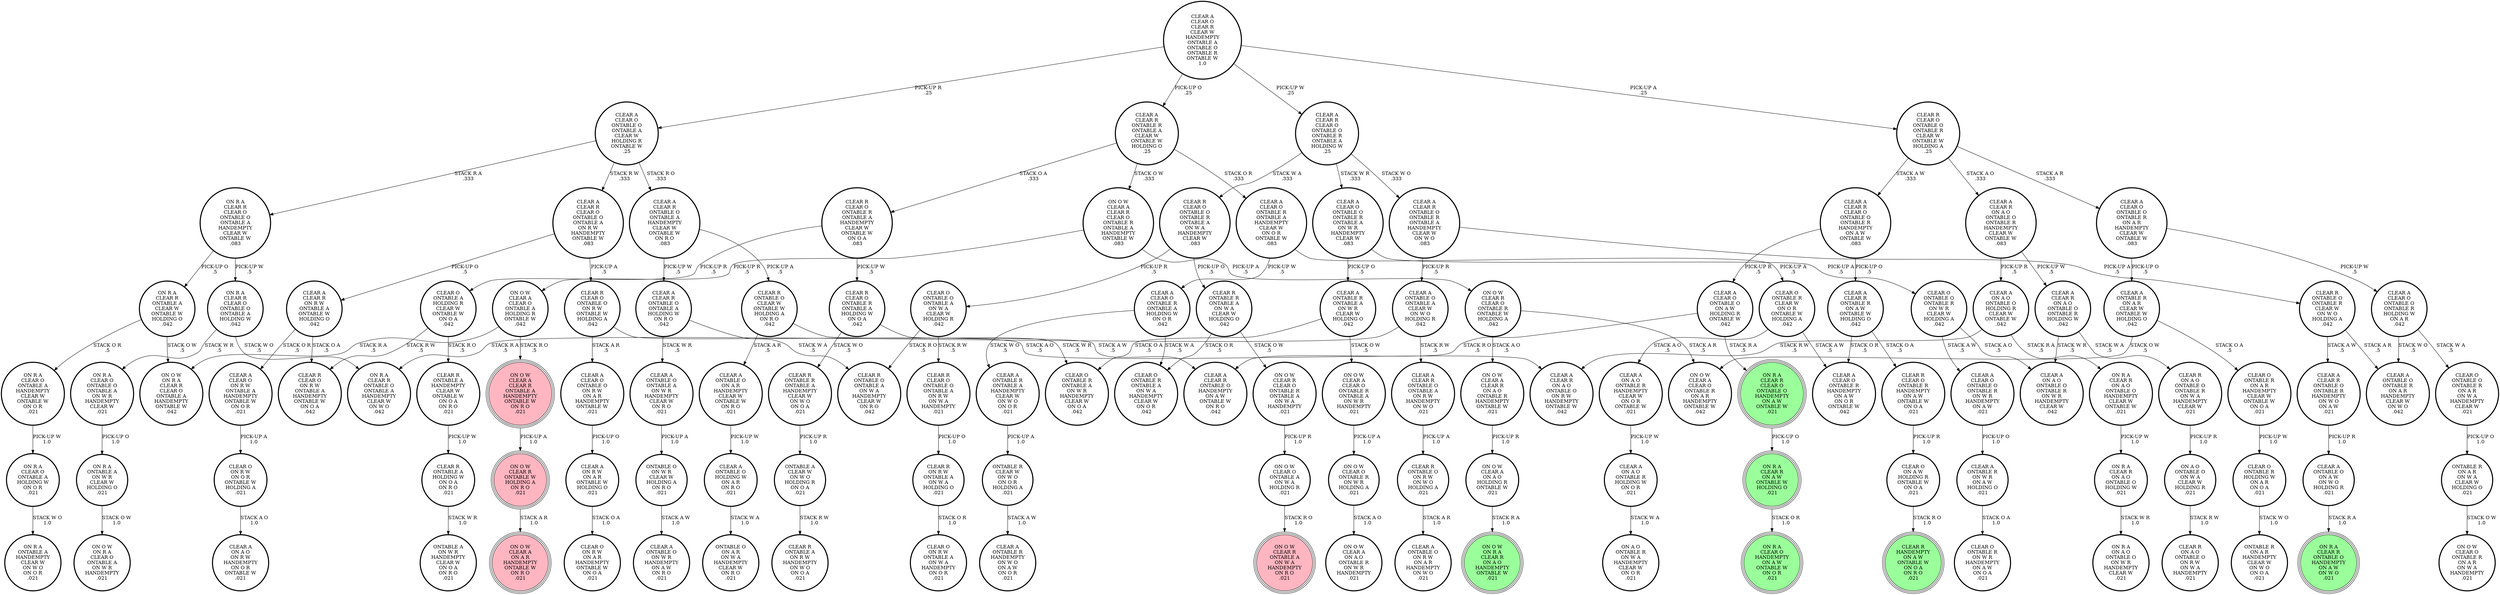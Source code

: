 digraph {
"CLEAR A\nCLEAR O\nONTABLE O\nONTABLE R\nHOLDING W\nON A R\n.042\n" -> "CLEAR O\nONTABLE O\nONTABLE R\nON A R\nON W A\nHANDEMPTY\nCLEAR W\n.021\n"[label="STACK W A\n.5\n"];
"CLEAR A\nCLEAR O\nONTABLE O\nONTABLE R\nHOLDING W\nON A R\n.042\n" -> "CLEAR A\nONTABLE O\nONTABLE R\nON A R\nHANDEMPTY\nCLEAR W\nON W O\n.042\n"[label="STACK W O\n.5\n"];
"ON O W\nCLEAR R\nONTABLE W\nHOLDING A\nON R O\n.021\n" -> "ON O W\nCLEAR A\nON A R\nHANDEMPTY\nONTABLE W\nON R O\n.021\n"[label="STACK A R\n1.0\n"];
"CLEAR A\nCLEAR R\nONTABLE O\nONTABLE A\nHANDEMPTY\nCLEAR W\nONTABLE W\nON R O\n.083\n" -> "CLEAR R\nONTABLE O\nCLEAR W\nONTABLE W\nHOLDING A\nON R O\n.042\n"[label="PICK-UP A\n.5\n"];
"CLEAR A\nCLEAR R\nONTABLE O\nONTABLE A\nHANDEMPTY\nCLEAR W\nONTABLE W\nON R O\n.083\n" -> "CLEAR A\nCLEAR R\nONTABLE O\nONTABLE A\nHOLDING W\nON R O\n.042\n"[label="PICK-UP W\n.5\n"];
"CLEAR A\nCLEAR O\nONTABLE O\nONTABLE R\nON A R\nHANDEMPTY\nCLEAR W\nONTABLE W\n.083\n" -> "CLEAR A\nONTABLE R\nON A R\nCLEAR W\nONTABLE W\nHOLDING O\n.042\n"[label="PICK-UP O\n.5\n"];
"CLEAR A\nCLEAR O\nONTABLE O\nONTABLE R\nON A R\nHANDEMPTY\nCLEAR W\nONTABLE W\n.083\n" -> "CLEAR A\nCLEAR O\nONTABLE O\nONTABLE R\nHOLDING W\nON A R\n.042\n"[label="PICK-UP W\n.5\n"];
"CLEAR R\nONTABLE R\nONTABLE A\nON W A\nCLEAR W\nHOLDING O\n.042\n" -> "CLEAR O\nONTABLE R\nONTABLE A\nON W A\nHANDEMPTY\nCLEAR W\nON O R\n.042\n"[label="STACK O R\n.5\n"];
"CLEAR R\nONTABLE R\nONTABLE A\nON W A\nCLEAR W\nHOLDING O\n.042\n" -> "ON O W\nCLEAR R\nCLEAR O\nONTABLE R\nONTABLE A\nON W A\nHANDEMPTY\n.021\n"[label="STACK O W\n.5\n"];
"ON A O\nONTABLE O\nON W A\nCLEAR W\nHOLDING R\n.021\n" -> "CLEAR R\nON A O\nONTABLE O\nON R W\nON W A\nHANDEMPTY\n.021\n"[label="STACK R W\n1.0\n"];
"ON R A\nCLEAR O\nONTABLE O\nONTABLE A\nON W R\nHANDEMPTY\nCLEAR W\n.021\n" -> "ON R A\nONTABLE A\nON W R\nCLEAR W\nHOLDING O\n.021\n"[label="PICK-UP O\n1.0\n"];
"CLEAR R\nCLEAR O\nONTABLE O\nON R W\nONTABLE W\nHOLDING A\n.042\n" -> "CLEAR A\nCLEAR O\nONTABLE O\nON R W\nON A R\nHANDEMPTY\nONTABLE W\n.021\n"[label="STACK A R\n.5\n"];
"CLEAR R\nCLEAR O\nONTABLE O\nON R W\nONTABLE W\nHOLDING A\n.042\n" -> "CLEAR A\nCLEAR R\nON A O\nONTABLE O\nON R W\nHANDEMPTY\nONTABLE W\n.042\n"[label="STACK A O\n.5\n"];
"ON R A\nCLEAR R\nONTABLE A\nCLEAR W\nONTABLE W\nHOLDING O\n.042\n" -> "ON O W\nON R A\nCLEAR R\nCLEAR O\nONTABLE A\nHANDEMPTY\nONTABLE W\n.042\n"[label="STACK O W\n.5\n"];
"ON R A\nCLEAR R\nONTABLE A\nCLEAR W\nONTABLE W\nHOLDING O\n.042\n" -> "ON R A\nCLEAR O\nONTABLE A\nHANDEMPTY\nCLEAR W\nONTABLE W\nON O R\n.021\n"[label="STACK O R\n.5\n"];
"ON O W\nCLEAR A\nCLEAR O\nONTABLE R\nONTABLE A\nON W R\nHANDEMPTY\n.021\n" -> "ON O W\nCLEAR O\nONTABLE R\nON W R\nHOLDING A\n.021\n"[label="PICK-UP A\n1.0\n"];
"CLEAR A\nCLEAR O\nONTABLE O\nONTABLE A\nCLEAR W\nHOLDING R\nONTABLE W\n.25\n" -> "ON R A\nCLEAR R\nCLEAR O\nONTABLE O\nONTABLE A\nHANDEMPTY\nCLEAR W\nONTABLE W\n.083\n"[label="STACK R A\n.333\n"];
"CLEAR A\nCLEAR O\nONTABLE O\nONTABLE A\nCLEAR W\nHOLDING R\nONTABLE W\n.25\n" -> "CLEAR A\nCLEAR R\nCLEAR O\nONTABLE O\nONTABLE A\nON R W\nHANDEMPTY\nONTABLE W\n.083\n"[label="STACK R W\n.333\n"];
"CLEAR A\nCLEAR O\nONTABLE O\nONTABLE A\nCLEAR W\nHOLDING R\nONTABLE W\n.25\n" -> "CLEAR A\nCLEAR R\nONTABLE O\nONTABLE A\nHANDEMPTY\nCLEAR W\nONTABLE W\nON R O\n.083\n"[label="STACK R O\n.333\n"];
"ON R A\nCLEAR R\nCLEAR O\nONTABLE O\nONTABLE A\nHANDEMPTY\nCLEAR W\nONTABLE W\n.083\n" -> "ON R A\nCLEAR R\nONTABLE A\nCLEAR W\nONTABLE W\nHOLDING O\n.042\n"[label="PICK-UP O\n.5\n"];
"ON R A\nCLEAR R\nCLEAR O\nONTABLE O\nONTABLE A\nHANDEMPTY\nCLEAR W\nONTABLE W\n.083\n" -> "ON R A\nCLEAR R\nCLEAR O\nONTABLE O\nONTABLE A\nHOLDING W\n.042\n"[label="PICK-UP W\n.5\n"];
"CLEAR R\nCLEAR O\nONTABLE O\nONTABLE R\nONTABLE A\nON W A\nHANDEMPTY\nCLEAR W\n.083\n" -> "CLEAR R\nONTABLE R\nONTABLE A\nON W A\nCLEAR W\nHOLDING O\n.042\n"[label="PICK-UP O\n.5\n"];
"CLEAR R\nCLEAR O\nONTABLE O\nONTABLE R\nONTABLE A\nON W A\nHANDEMPTY\nCLEAR W\n.083\n" -> "CLEAR O\nONTABLE O\nONTABLE A\nON W A\nCLEAR W\nHOLDING R\n.042\n"[label="PICK-UP R\n.5\n"];
"CLEAR A\nCLEAR R\nONTABLE O\nONTABLE R\nHANDEMPTY\nON W O\nON A W\n.021\n" -> "CLEAR A\nONTABLE O\nON A W\nON W O\nHOLDING R\n.021\n"[label="PICK-UP R\n1.0\n"];
"ON R A\nCLEAR R\nCLEAR O\nONTABLE O\nHANDEMPTY\nON A W\nONTABLE W\n.021\n" -> "ON R A\nCLEAR R\nON A W\nONTABLE W\nHOLDING O\n.021\n"[label="PICK-UP O\n1.0\n"];
"ON R A\nCLEAR R\nON A O\nONTABLE O\nHANDEMPTY\nCLEAR W\nONTABLE W\n.021\n" -> "ON R A\nCLEAR R\nON A O\nONTABLE O\nHOLDING W\n.021\n"[label="PICK-UP W\n1.0\n"];
"CLEAR A\nON A O\nONTABLE O\nHOLDING R\nCLEAR W\nONTABLE W\n.042\n" -> "ON R A\nCLEAR R\nON A O\nONTABLE O\nHANDEMPTY\nCLEAR W\nONTABLE W\n.021\n"[label="STACK R A\n.5\n"];
"CLEAR A\nON A O\nONTABLE O\nHOLDING R\nCLEAR W\nONTABLE W\n.042\n" -> "CLEAR A\nCLEAR R\nON A O\nONTABLE O\nON R W\nHANDEMPTY\nONTABLE W\n.042\n"[label="STACK R W\n.5\n"];
"CLEAR A\nCLEAR O\nCLEAR R\nCLEAR W\nHANDEMPTY\nONTABLE A\nONTABLE O\nONTABLE R\nONTABLE W\n1.0\n" -> "CLEAR A\nCLEAR O\nONTABLE O\nONTABLE A\nCLEAR W\nHOLDING R\nONTABLE W\n.25\n"[label="PICK-UP R\n.25\n"];
"CLEAR A\nCLEAR O\nCLEAR R\nCLEAR W\nHANDEMPTY\nONTABLE A\nONTABLE O\nONTABLE R\nONTABLE W\n1.0\n" -> "CLEAR A\nCLEAR R\nONTABLE R\nONTABLE A\nCLEAR W\nONTABLE W\nHOLDING O\n.25\n"[label="PICK-UP O\n.25\n"];
"CLEAR A\nCLEAR O\nCLEAR R\nCLEAR W\nHANDEMPTY\nONTABLE A\nONTABLE O\nONTABLE R\nONTABLE W\n1.0\n" -> "CLEAR A\nCLEAR R\nCLEAR O\nONTABLE O\nONTABLE R\nONTABLE A\nHOLDING W\n.25\n"[label="PICK-UP W\n.25\n"];
"CLEAR A\nCLEAR O\nCLEAR R\nCLEAR W\nHANDEMPTY\nONTABLE A\nONTABLE O\nONTABLE R\nONTABLE W\n1.0\n" -> "CLEAR R\nCLEAR O\nONTABLE O\nONTABLE R\nCLEAR W\nONTABLE W\nHOLDING A\n.25\n"[label="PICK-UP A\n.25\n"];
"ONTABLE R\nCLEAR W\nON W O\nON O R\nHOLDING A\n.021\n" -> "CLEAR A\nONTABLE R\nHANDEMPTY\nON W O\nON A W\nON O R\n.021\n"[label="STACK A W\n1.0\n"];
"CLEAR A\nONTABLE R\nONTABLE A\nON W R\nCLEAR W\nHOLDING O\n.042\n" -> "ON O W\nCLEAR A\nCLEAR O\nONTABLE R\nONTABLE A\nON W R\nHANDEMPTY\n.021\n"[label="STACK O W\n.5\n"];
"CLEAR A\nONTABLE R\nONTABLE A\nON W R\nCLEAR W\nHOLDING O\n.042\n" -> "CLEAR O\nONTABLE R\nONTABLE A\nON W R\nHANDEMPTY\nCLEAR W\nON O A\n.042\n"[label="STACK O A\n.5\n"];
"ON R A\nCLEAR O\nONTABLE A\nHOLDING W\nON O R\n.021\n" -> "ON R A\nONTABLE A\nHANDEMPTY\nCLEAR W\nON W O\nON O R\n.021\n"[label="STACK W O\n1.0\n"];
"CLEAR A\nCLEAR R\nON A O\nONTABLE O\nONTABLE R\nHANDEMPTY\nCLEAR W\nONTABLE W\n.083\n" -> "CLEAR A\nON A O\nONTABLE O\nHOLDING R\nCLEAR W\nONTABLE W\n.042\n"[label="PICK-UP R\n.5\n"];
"CLEAR A\nCLEAR R\nON A O\nONTABLE O\nONTABLE R\nHANDEMPTY\nCLEAR W\nONTABLE W\n.083\n" -> "CLEAR A\nCLEAR R\nON A O\nONTABLE O\nONTABLE R\nHOLDING W\n.042\n"[label="PICK-UP W\n.5\n"];
"CLEAR O\nONTABLE R\nHOLDING W\nON A R\nON O A\n.021\n" -> "ONTABLE R\nON A R\nHANDEMPTY\nCLEAR W\nON W O\nON O A\n.021\n"[label="STACK W O\n1.0\n"];
"ON O W\nCLEAR A\nCLEAR R\nONTABLE A\nHANDEMPTY\nONTABLE W\nON R O\n.021\n" -> "ON O W\nCLEAR R\nONTABLE W\nHOLDING A\nON R O\n.021\n"[label="PICK-UP A\n1.0\n"];
"ON O W\nCLEAR A\nCLEAR R\nON A O\nONTABLE R\nHANDEMPTY\nONTABLE W\n.021\n" -> "ON O W\nCLEAR A\nON A O\nHOLDING R\nONTABLE W\n.021\n"[label="PICK-UP R\n1.0\n"];
"CLEAR R\nCLEAR O\nONTABLE R\nONTABLE A\nHANDEMPTY\nCLEAR W\nONTABLE W\nON O A\n.083\n" -> "CLEAR R\nCLEAR O\nONTABLE R\nONTABLE A\nHOLDING W\nON O A\n.042\n"[label="PICK-UP W\n.5\n"];
"CLEAR R\nCLEAR O\nONTABLE R\nONTABLE A\nHANDEMPTY\nCLEAR W\nONTABLE W\nON O A\n.083\n" -> "CLEAR O\nONTABLE A\nHOLDING R\nCLEAR W\nONTABLE W\nON O A\n.042\n"[label="PICK-UP R\n.5\n"];
"CLEAR R\nCLEAR O\nONTABLE R\nONTABLE A\nHOLDING W\nON O A\n.042\n" -> "CLEAR R\nONTABLE R\nONTABLE A\nHANDEMPTY\nCLEAR W\nON W O\nON O A\n.021\n"[label="STACK W O\n.5\n"];
"CLEAR R\nCLEAR O\nONTABLE R\nONTABLE A\nHOLDING W\nON O A\n.042\n" -> "CLEAR O\nONTABLE R\nONTABLE A\nON W R\nHANDEMPTY\nCLEAR W\nON O A\n.042\n"[label="STACK W R\n.5\n"];
"CLEAR O\nONTABLE O\nONTABLE R\nON W R\nCLEAR W\nHOLDING A\n.042\n" -> "CLEAR A\nON A O\nONTABLE O\nONTABLE R\nON W R\nHANDEMPTY\nCLEAR W\n.042\n"[label="STACK A O\n.5\n"];
"CLEAR O\nONTABLE O\nONTABLE R\nON W R\nCLEAR W\nHOLDING A\n.042\n" -> "CLEAR A\nCLEAR O\nONTABLE O\nONTABLE R\nON W R\nHANDEMPTY\nON A W\n.021\n"[label="STACK A W\n.5\n"];
"ONTABLE A\nCLEAR W\nON W O\nHOLDING R\nON O A\n.021\n" -> "CLEAR R\nONTABLE A\nON R W\nHANDEMPTY\nON W O\nON O A\n.021\n"[label="STACK R W\n1.0\n"];
"CLEAR R\nONTABLE A\nHANDEMPTY\nCLEAR W\nONTABLE W\nON O A\nON R O\n.021\n" -> "CLEAR R\nONTABLE A\nHOLDING W\nON O A\nON R O\n.021\n"[label="PICK-UP W\n1.0\n"];
"CLEAR A\nONTABLE R\nONTABLE A\nHANDEMPTY\nCLEAR W\nON W O\nON O R\n.021\n" -> "ONTABLE R\nCLEAR W\nON W O\nON O R\nHOLDING A\n.021\n"[label="PICK-UP A\n1.0\n"];
"CLEAR R\nCLEAR O\nONTABLE R\nHANDEMPTY\nON A W\nONTABLE W\nON O A\n.021\n" -> "CLEAR O\nON A W\nHOLDING R\nONTABLE W\nON O A\n.021\n"[label="PICK-UP R\n1.0\n"];
"CLEAR R\nONTABLE O\nONTABLE R\nCLEAR W\nON W O\nHOLDING A\n.042\n" -> "CLEAR A\nCLEAR R\nONTABLE O\nONTABLE R\nHANDEMPTY\nON W O\nON A W\n.021\n"[label="STACK A W\n.5\n"];
"CLEAR R\nONTABLE O\nONTABLE R\nCLEAR W\nON W O\nHOLDING A\n.042\n" -> "CLEAR A\nONTABLE O\nONTABLE R\nON A R\nHANDEMPTY\nCLEAR W\nON W O\n.042\n"[label="STACK A R\n.5\n"];
"CLEAR A\nCLEAR R\nON A O\nONTABLE O\nONTABLE R\nHOLDING W\n.042\n" -> "CLEAR R\nON A O\nONTABLE O\nONTABLE R\nON W A\nHANDEMPTY\nCLEAR W\n.021\n"[label="STACK W A\n.5\n"];
"CLEAR A\nCLEAR R\nON A O\nONTABLE O\nONTABLE R\nHOLDING W\n.042\n" -> "CLEAR A\nON A O\nONTABLE O\nONTABLE R\nON W R\nHANDEMPTY\nCLEAR W\n.042\n"[label="STACK W R\n.5\n"];
"ON O W\nCLEAR R\nCLEAR O\nONTABLE R\nONTABLE A\nON W A\nHANDEMPTY\n.021\n" -> "ON O W\nCLEAR O\nONTABLE A\nON W A\nHOLDING R\n.021\n"[label="PICK-UP R\n1.0\n"];
"CLEAR R\nON A O\nONTABLE O\nONTABLE R\nON W A\nHANDEMPTY\nCLEAR W\n.021\n" -> "ON A O\nONTABLE O\nON W A\nCLEAR W\nHOLDING R\n.021\n"[label="PICK-UP R\n1.0\n"];
"CLEAR A\nCLEAR R\nONTABLE R\nON A W\nONTABLE W\nHOLDING O\n.042\n" -> "CLEAR A\nCLEAR O\nONTABLE R\nHANDEMPTY\nON A W\nON O R\nONTABLE W\n.042\n"[label="STACK O R\n.5\n"];
"CLEAR A\nCLEAR R\nONTABLE R\nON A W\nONTABLE W\nHOLDING O\n.042\n" -> "CLEAR R\nCLEAR O\nONTABLE R\nHANDEMPTY\nON A W\nONTABLE W\nON O A\n.021\n"[label="STACK O A\n.5\n"];
"ON R A\nONTABLE A\nON W R\nCLEAR W\nHOLDING O\n.021\n" -> "ON O W\nON R A\nCLEAR O\nONTABLE A\nON W R\nHANDEMPTY\n.021\n"[label="STACK O W\n1.0\n"];
"ONTABLE O\nON W R\nCLEAR W\nHOLDING A\nON R O\n.021\n" -> "CLEAR A\nONTABLE O\nON W R\nHANDEMPTY\nON A W\nON R O\n.021\n"[label="STACK A W\n1.0\n"];
"CLEAR O\nONTABLE A\nHOLDING R\nCLEAR W\nONTABLE W\nON O A\n.042\n" -> "CLEAR R\nCLEAR O\nON R W\nONTABLE A\nHANDEMPTY\nONTABLE W\nON O A\n.042\n"[label="STACK R W\n.5\n"];
"CLEAR O\nONTABLE A\nHOLDING R\nCLEAR W\nONTABLE W\nON O A\n.042\n" -> "CLEAR R\nONTABLE A\nHANDEMPTY\nCLEAR W\nONTABLE W\nON O A\nON R O\n.021\n"[label="STACK R O\n.5\n"];
"CLEAR A\nONTABLE O\nONTABLE A\nON W R\nHANDEMPTY\nCLEAR W\nON R O\n.021\n" -> "ONTABLE O\nON W R\nCLEAR W\nHOLDING A\nON R O\n.021\n"[label="PICK-UP A\n1.0\n"];
"CLEAR A\nCLEAR O\nONTABLE O\nONTABLE R\nON W R\nHANDEMPTY\nON A W\n.021\n" -> "CLEAR A\nONTABLE R\nON W R\nON A W\nHOLDING O\n.021\n"[label="PICK-UP O\n1.0\n"];
"ONTABLE R\nON A R\nON W A\nCLEAR W\nHOLDING O\n.021\n" -> "ON O W\nCLEAR O\nONTABLE R\nON A R\nON W A\nHANDEMPTY\n.021\n"[label="STACK O W\n1.0\n"];
"ON O W\nCLEAR A\nCLEAR O\nONTABLE A\nHOLDING R\nONTABLE W\n.042\n" -> "ON O W\nON R A\nCLEAR R\nCLEAR O\nONTABLE A\nHANDEMPTY\nONTABLE W\n.042\n"[label="STACK R A\n.5\n"];
"ON O W\nCLEAR A\nCLEAR O\nONTABLE A\nHOLDING R\nONTABLE W\n.042\n" -> "ON O W\nCLEAR A\nCLEAR R\nONTABLE A\nHANDEMPTY\nONTABLE W\nON R O\n.021\n"[label="STACK R O\n.5\n"];
"CLEAR A\nON R W\nON A R\nONTABLE W\nHOLDING O\n.021\n" -> "CLEAR O\nON R W\nON A R\nHANDEMPTY\nONTABLE W\nON O A\n.021\n"[label="STACK O A\n1.0\n"];
"ON O W\nCLEAR A\nON A O\nHOLDING R\nONTABLE W\n.021\n" -> "ON O W\nON R A\nCLEAR R\nON A O\nHANDEMPTY\nONTABLE W\n.021\n"[label="STACK R A\n1.0\n"];
"CLEAR A\nCLEAR R\nCLEAR O\nONTABLE O\nONTABLE R\nHANDEMPTY\nON A W\nONTABLE W\n.083\n" -> "CLEAR A\nCLEAR O\nONTABLE O\nON A W\nHOLDING R\nONTABLE W\n.042\n"[label="PICK-UP R\n.5\n"];
"CLEAR A\nCLEAR R\nCLEAR O\nONTABLE O\nONTABLE R\nHANDEMPTY\nON A W\nONTABLE W\n.083\n" -> "CLEAR A\nCLEAR R\nONTABLE R\nON A W\nONTABLE W\nHOLDING O\n.042\n"[label="PICK-UP O\n.5\n"];
"CLEAR A\nONTABLE O\nONTABLE A\nCLEAR W\nON W O\nHOLDING R\n.042\n" -> "ON R A\nCLEAR R\nONTABLE O\nONTABLE A\nHANDEMPTY\nCLEAR W\nON W O\n.042\n"[label="STACK R A\n.5\n"];
"CLEAR A\nONTABLE O\nONTABLE A\nCLEAR W\nON W O\nHOLDING R\n.042\n" -> "CLEAR A\nCLEAR R\nONTABLE O\nONTABLE A\nON R W\nHANDEMPTY\nON W O\n.021\n"[label="STACK R W\n.5\n"];
"CLEAR O\nONTABLE O\nONTABLE A\nON W A\nCLEAR W\nHOLDING R\n.042\n" -> "CLEAR R\nCLEAR O\nONTABLE O\nONTABLE A\nON R W\nON W A\nHANDEMPTY\n.021\n"[label="STACK R W\n.5\n"];
"CLEAR O\nONTABLE O\nONTABLE A\nON W A\nCLEAR W\nHOLDING R\n.042\n" -> "CLEAR R\nONTABLE O\nONTABLE A\nON W A\nHANDEMPTY\nCLEAR W\nON R O\n.042\n"[label="STACK R O\n.5\n"];
"CLEAR A\nONTABLE R\nON W R\nON A W\nHOLDING O\n.021\n" -> "CLEAR O\nONTABLE R\nON W R\nHANDEMPTY\nON A W\nON O A\n.021\n"[label="STACK O A\n1.0\n"];
"CLEAR O\nONTABLE O\nONTABLE R\nON A R\nON W A\nHANDEMPTY\nCLEAR W\n.021\n" -> "ONTABLE R\nON A R\nON W A\nCLEAR W\nHOLDING O\n.021\n"[label="PICK-UP O\n1.0\n"];
"CLEAR A\nCLEAR R\nON R W\nONTABLE A\nONTABLE W\nHOLDING O\n.042\n" -> "CLEAR R\nCLEAR O\nON R W\nONTABLE A\nHANDEMPTY\nONTABLE W\nON O A\n.042\n"[label="STACK O A\n.5\n"];
"CLEAR A\nCLEAR R\nON R W\nONTABLE A\nONTABLE W\nHOLDING O\n.042\n" -> "CLEAR A\nCLEAR O\nON R W\nONTABLE A\nHANDEMPTY\nONTABLE W\nON O R\n.021\n"[label="STACK O R\n.5\n"];
"CLEAR A\nON A O\nONTABLE R\nHANDEMPTY\nCLEAR W\nON O R\nONTABLE W\n.021\n" -> "CLEAR A\nON A O\nONTABLE R\nHOLDING W\nON O R\n.021\n"[label="PICK-UP W\n1.0\n"];
"ON O W\nCLEAR R\nCLEAR O\nONTABLE R\nONTABLE W\nHOLDING A\n.042\n" -> "ON O W\nCLEAR A\nCLEAR R\nON A O\nONTABLE R\nHANDEMPTY\nONTABLE W\n.021\n"[label="STACK A O\n.5\n"];
"ON O W\nCLEAR R\nCLEAR O\nONTABLE R\nONTABLE W\nHOLDING A\n.042\n" -> "ON O W\nCLEAR A\nCLEAR O\nONTABLE R\nON A R\nHANDEMPTY\nONTABLE W\n.042\n"[label="STACK A R\n.5\n"];
"CLEAR A\nCLEAR R\nONTABLE R\nONTABLE A\nCLEAR W\nONTABLE W\nHOLDING O\n.25\n" -> "CLEAR A\nCLEAR O\nONTABLE R\nONTABLE A\nHANDEMPTY\nCLEAR W\nON O R\nONTABLE W\n.083\n"[label="STACK O R\n.333\n"];
"CLEAR A\nCLEAR R\nONTABLE R\nONTABLE A\nCLEAR W\nONTABLE W\nHOLDING O\n.25\n" -> "CLEAR R\nCLEAR O\nONTABLE R\nONTABLE A\nHANDEMPTY\nCLEAR W\nONTABLE W\nON O A\n.083\n"[label="STACK O A\n.333\n"];
"CLEAR A\nCLEAR R\nONTABLE R\nONTABLE A\nCLEAR W\nONTABLE W\nHOLDING O\n.25\n" -> "ON O W\nCLEAR A\nCLEAR R\nCLEAR O\nONTABLE R\nONTABLE A\nHANDEMPTY\nONTABLE W\n.083\n"[label="STACK O W\n.333\n"];
"CLEAR A\nCLEAR R\nCLEAR O\nONTABLE O\nONTABLE A\nON R W\nHANDEMPTY\nONTABLE W\n.083\n" -> "CLEAR A\nCLEAR R\nON R W\nONTABLE A\nONTABLE W\nHOLDING O\n.042\n"[label="PICK-UP O\n.5\n"];
"CLEAR A\nCLEAR R\nCLEAR O\nONTABLE O\nONTABLE A\nON R W\nHANDEMPTY\nONTABLE W\n.083\n" -> "CLEAR R\nCLEAR O\nONTABLE O\nON R W\nONTABLE W\nHOLDING A\n.042\n"[label="PICK-UP A\n.5\n"];
"CLEAR A\nCLEAR R\nONTABLE O\nONTABLE R\nONTABLE A\nHANDEMPTY\nCLEAR W\nON W O\n.083\n" -> "CLEAR R\nONTABLE O\nONTABLE R\nCLEAR W\nON W O\nHOLDING A\n.042\n"[label="PICK-UP A\n.5\n"];
"CLEAR A\nCLEAR R\nONTABLE O\nONTABLE R\nONTABLE A\nHANDEMPTY\nCLEAR W\nON W O\n.083\n" -> "CLEAR A\nONTABLE O\nONTABLE A\nCLEAR W\nON W O\nHOLDING R\n.042\n"[label="PICK-UP R\n.5\n"];
"ON R A\nCLEAR O\nONTABLE A\nHANDEMPTY\nCLEAR W\nONTABLE W\nON O R\n.021\n" -> "ON R A\nCLEAR O\nONTABLE A\nHOLDING W\nON O R\n.021\n"[label="PICK-UP W\n1.0\n"];
"CLEAR A\nCLEAR O\nON R W\nONTABLE A\nHANDEMPTY\nONTABLE W\nON O R\n.021\n" -> "CLEAR O\nON R W\nON O R\nONTABLE W\nHOLDING A\n.021\n"[label="PICK-UP A\n1.0\n"];
"CLEAR R\nCLEAR O\nONTABLE O\nONTABLE A\nON R W\nON W A\nHANDEMPTY\n.021\n" -> "CLEAR R\nON R W\nONTABLE A\nON W A\nHOLDING O\n.021\n"[label="PICK-UP O\n1.0\n"];
"CLEAR R\nONTABLE R\nONTABLE A\nHANDEMPTY\nCLEAR W\nON W O\nON O A\n.021\n" -> "ONTABLE A\nCLEAR W\nON W O\nHOLDING R\nON O A\n.021\n"[label="PICK-UP R\n1.0\n"];
"ON O W\nCLEAR O\nONTABLE A\nON W A\nHOLDING R\n.021\n" -> "ON O W\nCLEAR R\nONTABLE A\nON W A\nHANDEMPTY\nON R O\n.021\n"[label="STACK R O\n1.0\n"];
"CLEAR R\nONTABLE A\nHOLDING W\nON O A\nON R O\n.021\n" -> "ONTABLE A\nON W R\nHANDEMPTY\nCLEAR W\nON O A\nON R O\n.021\n"[label="STACK W R\n1.0\n"];
"ON R A\nCLEAR R\nON A O\nONTABLE O\nHOLDING W\n.021\n" -> "ON R A\nON A O\nONTABLE O\nON W R\nHANDEMPTY\nCLEAR W\n.021\n"[label="STACK W R\n1.0\n"];
"ON R A\nCLEAR R\nCLEAR O\nONTABLE O\nONTABLE A\nHOLDING W\n.042\n" -> "ON R A\nCLEAR R\nONTABLE O\nONTABLE A\nHANDEMPTY\nCLEAR W\nON W O\n.042\n"[label="STACK W O\n.5\n"];
"ON R A\nCLEAR R\nCLEAR O\nONTABLE O\nONTABLE A\nHOLDING W\n.042\n" -> "ON R A\nCLEAR O\nONTABLE O\nONTABLE A\nON W R\nHANDEMPTY\nCLEAR W\n.021\n"[label="STACK W R\n.5\n"];
"CLEAR A\nON A O\nONTABLE R\nHOLDING W\nON O R\n.021\n" -> "ON A O\nONTABLE R\nON W A\nHANDEMPTY\nCLEAR W\nON O R\n.021\n"[label="STACK W A\n1.0\n"];
"CLEAR A\nCLEAR O\nONTABLE R\nONTABLE A\nHOLDING W\nON O R\n.042\n" -> "CLEAR A\nONTABLE R\nONTABLE A\nHANDEMPTY\nCLEAR W\nON W O\nON O R\n.021\n"[label="STACK W O\n.5\n"];
"CLEAR A\nCLEAR O\nONTABLE R\nONTABLE A\nHOLDING W\nON O R\n.042\n" -> "CLEAR O\nONTABLE R\nONTABLE A\nON W A\nHANDEMPTY\nCLEAR W\nON O R\n.042\n"[label="STACK W A\n.5\n"];
"ON O W\nCLEAR O\nONTABLE R\nON W R\nHOLDING A\n.021\n" -> "ON O W\nCLEAR A\nON A O\nONTABLE R\nON W R\nHANDEMPTY\n.021\n"[label="STACK A O\n1.0\n"];
"CLEAR R\nONTABLE O\nON R W\nON W O\nHOLDING A\n.021\n" -> "CLEAR A\nONTABLE O\nON R W\nON A R\nHANDEMPTY\nON W O\n.021\n"[label="STACK A R\n1.0\n"];
"ON R A\nCLEAR R\nON A W\nONTABLE W\nHOLDING O\n.021\n" -> "ON R A\nCLEAR O\nHANDEMPTY\nON A W\nONTABLE W\nON O R\n.021\n"[label="STACK O R\n1.0\n"];
"CLEAR A\nONTABLE O\nON A R\nHANDEMPTY\nCLEAR W\nONTABLE W\nON R O\n.021\n" -> "CLEAR A\nONTABLE O\nHOLDING W\nON A R\nON R O\n.021\n"[label="PICK-UP W\n1.0\n"];
"CLEAR O\nONTABLE R\nCLEAR W\nON O R\nONTABLE W\nHOLDING A\n.042\n" -> "CLEAR A\nCLEAR O\nONTABLE R\nHANDEMPTY\nON A W\nON O R\nONTABLE W\n.042\n"[label="STACK A W\n.5\n"];
"CLEAR O\nONTABLE R\nCLEAR W\nON O R\nONTABLE W\nHOLDING A\n.042\n" -> "CLEAR A\nON A O\nONTABLE R\nHANDEMPTY\nCLEAR W\nON O R\nONTABLE W\n.021\n"[label="STACK A O\n.5\n"];
"CLEAR A\nCLEAR O\nONTABLE O\nON A W\nHOLDING R\nONTABLE W\n.042\n" -> "ON R A\nCLEAR R\nCLEAR O\nONTABLE O\nHANDEMPTY\nON A W\nONTABLE W\n.021\n"[label="STACK R A\n.5\n"];
"CLEAR A\nCLEAR O\nONTABLE O\nON A W\nHOLDING R\nONTABLE W\n.042\n" -> "CLEAR A\nCLEAR R\nONTABLE O\nHANDEMPTY\nON A W\nONTABLE W\nON R O\n.042\n"[label="STACK R O\n.5\n"];
"CLEAR A\nCLEAR R\nCLEAR O\nONTABLE O\nONTABLE R\nONTABLE A\nHOLDING W\n.25\n" -> "CLEAR A\nCLEAR R\nONTABLE O\nONTABLE R\nONTABLE A\nHANDEMPTY\nCLEAR W\nON W O\n.083\n"[label="STACK W O\n.333\n"];
"CLEAR A\nCLEAR R\nCLEAR O\nONTABLE O\nONTABLE R\nONTABLE A\nHOLDING W\n.25\n" -> "CLEAR R\nCLEAR O\nONTABLE O\nONTABLE R\nONTABLE A\nON W A\nHANDEMPTY\nCLEAR W\n.083\n"[label="STACK W A\n.333\n"];
"CLEAR A\nCLEAR R\nCLEAR O\nONTABLE O\nONTABLE R\nONTABLE A\nHOLDING W\n.25\n" -> "CLEAR A\nCLEAR O\nONTABLE O\nONTABLE R\nONTABLE A\nON W R\nHANDEMPTY\nCLEAR W\n.083\n"[label="STACK W R\n.333\n"];
"CLEAR O\nON R W\nON O R\nONTABLE W\nHOLDING A\n.021\n" -> "CLEAR A\nON A O\nON R W\nHANDEMPTY\nON O R\nONTABLE W\n.021\n"[label="STACK A O\n1.0\n"];
"CLEAR O\nON A W\nHOLDING R\nONTABLE W\nON O A\n.021\n" -> "CLEAR R\nHANDEMPTY\nON A W\nONTABLE W\nON O A\nON R O\n.021\n"[label="STACK R O\n1.0\n"];
"CLEAR A\nCLEAR R\nONTABLE O\nONTABLE A\nHOLDING W\nON R O\n.042\n" -> "CLEAR R\nONTABLE O\nONTABLE A\nON W A\nHANDEMPTY\nCLEAR W\nON R O\n.042\n"[label="STACK W A\n.5\n"];
"CLEAR A\nCLEAR R\nONTABLE O\nONTABLE A\nHOLDING W\nON R O\n.042\n" -> "CLEAR A\nONTABLE O\nONTABLE A\nON W R\nHANDEMPTY\nCLEAR W\nON R O\n.021\n"[label="STACK W R\n.5\n"];
"CLEAR A\nCLEAR R\nONTABLE O\nONTABLE A\nON R W\nHANDEMPTY\nON W O\n.021\n" -> "CLEAR R\nONTABLE O\nON R W\nON W O\nHOLDING A\n.021\n"[label="PICK-UP A\n1.0\n"];
"CLEAR A\nONTABLE R\nON A R\nCLEAR W\nONTABLE W\nHOLDING O\n.042\n" -> "CLEAR O\nONTABLE R\nON A R\nHANDEMPTY\nCLEAR W\nONTABLE W\nON O A\n.021\n"[label="STACK O A\n.5\n"];
"CLEAR A\nONTABLE R\nON A R\nCLEAR W\nONTABLE W\nHOLDING O\n.042\n" -> "ON O W\nCLEAR A\nCLEAR O\nONTABLE R\nON A R\nHANDEMPTY\nONTABLE W\n.042\n"[label="STACK O W\n.5\n"];
"CLEAR R\nCLEAR O\nONTABLE O\nONTABLE R\nCLEAR W\nONTABLE W\nHOLDING A\n.25\n" -> "CLEAR A\nCLEAR R\nON A O\nONTABLE O\nONTABLE R\nHANDEMPTY\nCLEAR W\nONTABLE W\n.083\n"[label="STACK A O\n.333\n"];
"CLEAR R\nCLEAR O\nONTABLE O\nONTABLE R\nCLEAR W\nONTABLE W\nHOLDING A\n.25\n" -> "CLEAR A\nCLEAR O\nONTABLE O\nONTABLE R\nON A R\nHANDEMPTY\nCLEAR W\nONTABLE W\n.083\n"[label="STACK A R\n.333\n"];
"CLEAR R\nCLEAR O\nONTABLE O\nONTABLE R\nCLEAR W\nONTABLE W\nHOLDING A\n.25\n" -> "CLEAR A\nCLEAR R\nCLEAR O\nONTABLE O\nONTABLE R\nHANDEMPTY\nON A W\nONTABLE W\n.083\n"[label="STACK A W\n.333\n"];
"CLEAR O\nONTABLE R\nON A R\nHANDEMPTY\nCLEAR W\nONTABLE W\nON O A\n.021\n" -> "CLEAR O\nONTABLE R\nHOLDING W\nON A R\nON O A\n.021\n"[label="PICK-UP W\n1.0\n"];
"CLEAR A\nCLEAR O\nONTABLE O\nON R W\nON A R\nHANDEMPTY\nONTABLE W\n.021\n" -> "CLEAR A\nON R W\nON A R\nONTABLE W\nHOLDING O\n.021\n"[label="PICK-UP O\n1.0\n"];
"CLEAR A\nCLEAR O\nONTABLE O\nONTABLE R\nONTABLE A\nON W R\nHANDEMPTY\nCLEAR W\n.083\n" -> "CLEAR O\nONTABLE O\nONTABLE R\nON W R\nCLEAR W\nHOLDING A\n.042\n"[label="PICK-UP A\n.5\n"];
"CLEAR A\nCLEAR O\nONTABLE O\nONTABLE R\nONTABLE A\nON W R\nHANDEMPTY\nCLEAR W\n.083\n" -> "CLEAR A\nONTABLE R\nONTABLE A\nON W R\nCLEAR W\nHOLDING O\n.042\n"[label="PICK-UP O\n.5\n"];
"CLEAR A\nCLEAR O\nONTABLE R\nONTABLE A\nHANDEMPTY\nCLEAR W\nON O R\nONTABLE W\n.083\n" -> "CLEAR A\nCLEAR O\nONTABLE R\nONTABLE A\nHOLDING W\nON O R\n.042\n"[label="PICK-UP W\n.5\n"];
"CLEAR A\nCLEAR O\nONTABLE R\nONTABLE A\nHANDEMPTY\nCLEAR W\nON O R\nONTABLE W\n.083\n" -> "CLEAR O\nONTABLE R\nCLEAR W\nON O R\nONTABLE W\nHOLDING A\n.042\n"[label="PICK-UP A\n.5\n"];
"ON O W\nCLEAR A\nCLEAR R\nCLEAR O\nONTABLE R\nONTABLE A\nHANDEMPTY\nONTABLE W\n.083\n" -> "ON O W\nCLEAR R\nCLEAR O\nONTABLE R\nONTABLE W\nHOLDING A\n.042\n"[label="PICK-UP A\n.5\n"];
"ON O W\nCLEAR A\nCLEAR R\nCLEAR O\nONTABLE R\nONTABLE A\nHANDEMPTY\nONTABLE W\n.083\n" -> "ON O W\nCLEAR A\nCLEAR O\nONTABLE A\nHOLDING R\nONTABLE W\n.042\n"[label="PICK-UP R\n.5\n"];
"CLEAR R\nONTABLE O\nCLEAR W\nONTABLE W\nHOLDING A\nON R O\n.042\n" -> "CLEAR A\nONTABLE O\nON A R\nHANDEMPTY\nCLEAR W\nONTABLE W\nON R O\n.021\n"[label="STACK A R\n.5\n"];
"CLEAR R\nONTABLE O\nCLEAR W\nONTABLE W\nHOLDING A\nON R O\n.042\n" -> "CLEAR A\nCLEAR R\nONTABLE O\nHANDEMPTY\nON A W\nONTABLE W\nON R O\n.042\n"[label="STACK A W\n.5\n"];
"CLEAR A\nONTABLE O\nHOLDING W\nON A R\nON R O\n.021\n" -> "ONTABLE O\nON A R\nON W A\nHANDEMPTY\nCLEAR W\nON R O\n.021\n"[label="STACK W A\n1.0\n"];
"CLEAR A\nONTABLE O\nON A W\nON W O\nHOLDING R\n.021\n" -> "ON R A\nCLEAR R\nONTABLE O\nHANDEMPTY\nON A W\nON W O\n.021\n"[label="STACK R A\n1.0\n"];
"CLEAR R\nON R W\nONTABLE A\nON W A\nHOLDING O\n.021\n" -> "CLEAR O\nON R W\nONTABLE A\nON W A\nHANDEMPTY\nON O R\n.021\n"[label="STACK O R\n1.0\n"];
"CLEAR A\nON A O\nON R W\nHANDEMPTY\nON O R\nONTABLE W\n.021\n" [shape=circle, penwidth=3];
"ON O W\nON R A\nCLEAR R\nCLEAR O\nONTABLE A\nHANDEMPTY\nONTABLE W\n.042\n" [shape=circle, penwidth=3];
"CLEAR R\nCLEAR O\nON R W\nONTABLE A\nHANDEMPTY\nONTABLE W\nON O A\n.042\n" [shape=circle, penwidth=3];
"ON R A\nCLEAR R\nONTABLE O\nHANDEMPTY\nON A W\nON W O\n.021\n" [shape=circle, style=filled, fillcolor=palegreen1, peripheries=3];
"CLEAR O\nON R W\nON A R\nHANDEMPTY\nONTABLE W\nON O A\n.021\n" [shape=circle, penwidth=3];
"CLEAR O\nONTABLE R\nONTABLE A\nON W R\nHANDEMPTY\nCLEAR W\nON O A\n.042\n" [shape=circle, penwidth=3];
"CLEAR R\nHANDEMPTY\nON A W\nONTABLE W\nON O A\nON R O\n.021\n" [shape=circle, style=filled, fillcolor=palegreen1, peripheries=3];
"ONTABLE R\nON A R\nHANDEMPTY\nCLEAR W\nON W O\nON O A\n.021\n" [shape=circle, penwidth=3];
"CLEAR R\nONTABLE O\nONTABLE A\nON W A\nHANDEMPTY\nCLEAR W\nON R O\n.042\n" [shape=circle, penwidth=3];
"ON R A\nON A O\nONTABLE O\nON W R\nHANDEMPTY\nCLEAR W\n.021\n" [shape=circle, penwidth=3];
"CLEAR A\nCLEAR O\nONTABLE R\nHANDEMPTY\nON A W\nON O R\nONTABLE W\n.042\n" [shape=circle, penwidth=3];
"ON O W\nON R A\nCLEAR O\nONTABLE A\nON W R\nHANDEMPTY\n.021\n" [shape=circle, penwidth=3];
"ONTABLE A\nON W R\nHANDEMPTY\nCLEAR W\nON O A\nON R O\n.021\n" [shape=circle, penwidth=3];
"CLEAR A\nONTABLE O\nON R W\nON A R\nHANDEMPTY\nON W O\n.021\n" [shape=circle, penwidth=3];
"ON R A\nONTABLE A\nHANDEMPTY\nCLEAR W\nON W O\nON O R\n.021\n" [shape=circle, penwidth=3];
"ON R A\nCLEAR O\nHANDEMPTY\nON A W\nONTABLE W\nON O R\n.021\n" [shape=circle, style=filled, fillcolor=palegreen1, peripheries=3];
"ON A O\nONTABLE R\nON W A\nHANDEMPTY\nCLEAR W\nON O R\n.021\n" [shape=circle, penwidth=3];
"ONTABLE O\nON A R\nON W A\nHANDEMPTY\nCLEAR W\nON R O\n.021\n" [shape=circle, penwidth=3];
"CLEAR A\nCLEAR R\nON A O\nONTABLE O\nON R W\nHANDEMPTY\nONTABLE W\n.042\n" [shape=circle, penwidth=3];
"CLEAR A\nONTABLE O\nONTABLE R\nON A R\nHANDEMPTY\nCLEAR W\nON W O\n.042\n" [shape=circle, penwidth=3];
"CLEAR A\nON A O\nONTABLE O\nONTABLE R\nON W R\nHANDEMPTY\nCLEAR W\n.042\n" [shape=circle, penwidth=3];
"CLEAR O\nONTABLE R\nONTABLE A\nON W A\nHANDEMPTY\nCLEAR W\nON O R\n.042\n" [shape=circle, penwidth=3];
"CLEAR A\nONTABLE R\nHANDEMPTY\nON W O\nON A W\nON O R\n.021\n" [shape=circle, penwidth=3];
"CLEAR A\nONTABLE O\nON W R\nHANDEMPTY\nON A W\nON R O\n.021\n" [shape=circle, penwidth=3];
"ON O W\nCLEAR O\nONTABLE R\nON A R\nON W A\nHANDEMPTY\n.021\n" [shape=circle, penwidth=3];
"CLEAR O\nONTABLE R\nON W R\nHANDEMPTY\nON A W\nON O A\n.021\n" [shape=circle, penwidth=3];
"CLEAR R\nONTABLE A\nON R W\nHANDEMPTY\nON W O\nON O A\n.021\n" [shape=circle, penwidth=3];
"ON O W\nON R A\nCLEAR R\nON A O\nHANDEMPTY\nONTABLE W\n.021\n" [shape=circle, style=filled, fillcolor=palegreen1, peripheries=3];
"CLEAR A\nCLEAR R\nONTABLE O\nHANDEMPTY\nON A W\nONTABLE W\nON R O\n.042\n" [shape=circle, penwidth=3];
"ON O W\nCLEAR R\nONTABLE A\nON W A\nHANDEMPTY\nON R O\n.021\n" [shape=circle, style=filled, fillcolor=lightpink, peripheries=3];
"ON O W\nCLEAR A\nON A O\nONTABLE R\nON W R\nHANDEMPTY\n.021\n" [shape=circle, penwidth=3];
"ON O W\nCLEAR A\nON A R\nHANDEMPTY\nONTABLE W\nON R O\n.021\n" [shape=circle, style=filled, fillcolor=lightpink, peripheries=3];
"CLEAR O\nON R W\nONTABLE A\nON W A\nHANDEMPTY\nON O R\n.021\n" [shape=circle, penwidth=3];
"ON O W\nCLEAR A\nCLEAR O\nONTABLE R\nON A R\nHANDEMPTY\nONTABLE W\n.042\n" [shape=circle, penwidth=3];
"CLEAR R\nON A O\nONTABLE O\nON R W\nON W A\nHANDEMPTY\n.021\n" [shape=circle, penwidth=3];
"ON R A\nCLEAR R\nONTABLE O\nONTABLE A\nHANDEMPTY\nCLEAR W\nON W O\n.042\n" [shape=circle, penwidth=3];
"ON O W\nCLEAR A\nCLEAR O\nONTABLE A\nHOLDING R\nONTABLE W\n.042\n" [shape=circle, penwidth=3];
"CLEAR O\nONTABLE R\nHOLDING W\nON A R\nON O A\n.021\n" [shape=circle, penwidth=3];
"CLEAR A\nON A O\nON R W\nHANDEMPTY\nON O R\nONTABLE W\n.021\n" [shape=circle, penwidth=3];
"ON O W\nON R A\nCLEAR R\nCLEAR O\nONTABLE A\nHANDEMPTY\nONTABLE W\n.042\n" [shape=circle, penwidth=3];
"CLEAR R\nCLEAR O\nON R W\nONTABLE A\nHANDEMPTY\nONTABLE W\nON O A\n.042\n" [shape=circle, penwidth=3];
"CLEAR R\nONTABLE O\nCLEAR W\nONTABLE W\nHOLDING A\nON R O\n.042\n" [shape=circle, penwidth=3];
"CLEAR A\nONTABLE R\nONTABLE A\nON W R\nCLEAR W\nHOLDING O\n.042\n" [shape=circle, penwidth=3];
"ON A O\nONTABLE O\nON W A\nCLEAR W\nHOLDING R\n.021\n" [shape=circle, penwidth=3];
"ON R A\nCLEAR R\nONTABLE O\nHANDEMPTY\nON A W\nON W O\n.021\n" [shape=circle, style=filled, fillcolor=palegreen1, peripheries=3];
"ONTABLE R\nCLEAR W\nON W O\nON O R\nHOLDING A\n.021\n" [shape=circle, penwidth=3];
"CLEAR A\nCLEAR R\nCLEAR O\nONTABLE O\nONTABLE A\nON R W\nHANDEMPTY\nONTABLE W\n.083\n" [shape=circle, penwidth=3];
"ON O W\nCLEAR A\nCLEAR R\nCLEAR O\nONTABLE R\nONTABLE A\nHANDEMPTY\nONTABLE W\n.083\n" [shape=circle, penwidth=3];
"CLEAR R\nONTABLE O\nON R W\nON W O\nHOLDING A\n.021\n" [shape=circle, penwidth=3];
"CLEAR O\nON R W\nON A R\nHANDEMPTY\nONTABLE W\nON O A\n.021\n" [shape=circle, penwidth=3];
"CLEAR A\nCLEAR R\nON A O\nONTABLE O\nONTABLE R\nHOLDING W\n.042\n" [shape=circle, penwidth=3];
"CLEAR O\nONTABLE R\nONTABLE A\nON W R\nHANDEMPTY\nCLEAR W\nON O A\n.042\n" [shape=circle, penwidth=3];
"CLEAR R\nONTABLE R\nONTABLE A\nHANDEMPTY\nCLEAR W\nON W O\nON O A\n.021\n" [shape=circle, penwidth=3];
"ONTABLE O\nON W R\nCLEAR W\nHOLDING A\nON R O\n.021\n" [shape=circle, penwidth=3];
"CLEAR A\nCLEAR O\nONTABLE O\nON R W\nON A R\nHANDEMPTY\nONTABLE W\n.021\n" [shape=circle, penwidth=3];
"CLEAR O\nONTABLE R\nON A R\nHANDEMPTY\nCLEAR W\nONTABLE W\nON O A\n.021\n" [shape=circle, penwidth=3];
"CLEAR R\nHANDEMPTY\nON A W\nONTABLE W\nON O A\nON R O\n.021\n" [shape=circle, style=filled, fillcolor=palegreen1, peripheries=3];
"ONTABLE R\nON A R\nHANDEMPTY\nCLEAR W\nON W O\nON O A\n.021\n" [shape=circle, penwidth=3];
"ON O W\nCLEAR O\nONTABLE R\nON W R\nHOLDING A\n.021\n" [shape=circle, penwidth=3];
"CLEAR R\nCLEAR O\nONTABLE O\nON R W\nONTABLE W\nHOLDING A\n.042\n" [shape=circle, penwidth=3];
"CLEAR R\nONTABLE O\nONTABLE A\nON W A\nHANDEMPTY\nCLEAR W\nON R O\n.042\n" [shape=circle, penwidth=3];
"CLEAR A\nCLEAR O\nONTABLE O\nONTABLE R\nON A R\nHANDEMPTY\nCLEAR W\nONTABLE W\n.083\n" [shape=circle, penwidth=3];
"ON R A\nON A O\nONTABLE O\nON W R\nHANDEMPTY\nCLEAR W\n.021\n" [shape=circle, penwidth=3];
"CLEAR R\nONTABLE O\nONTABLE R\nCLEAR W\nON W O\nHOLDING A\n.042\n" [shape=circle, penwidth=3];
"CLEAR A\nCLEAR O\nONTABLE R\nHANDEMPTY\nON A W\nON O R\nONTABLE W\n.042\n" [shape=circle, penwidth=3];
"CLEAR A\nONTABLE R\nON W R\nON A W\nHOLDING O\n.021\n" [shape=circle, penwidth=3];
"ON O W\nON R A\nCLEAR O\nONTABLE A\nON W R\nHANDEMPTY\n.021\n" [shape=circle, penwidth=3];
"ONTABLE A\nON W R\nHANDEMPTY\nCLEAR W\nON O A\nON R O\n.021\n" [shape=circle, penwidth=3];
"CLEAR R\nCLEAR O\nONTABLE R\nONTABLE A\nHOLDING W\nON O A\n.042\n" [shape=circle, penwidth=3];
"CLEAR A\nONTABLE O\nON R W\nON A R\nHANDEMPTY\nON W O\n.021\n" [shape=circle, penwidth=3];
"ON R A\nONTABLE A\nHANDEMPTY\nCLEAR W\nON W O\nON O R\n.021\n" [shape=circle, penwidth=3];
"CLEAR A\nCLEAR R\nONTABLE O\nONTABLE A\nHANDEMPTY\nCLEAR W\nONTABLE W\nON R O\n.083\n" [shape=circle, penwidth=3];
"CLEAR A\nCLEAR O\nONTABLE O\nONTABLE R\nONTABLE A\nON W R\nHANDEMPTY\nCLEAR W\n.083\n" [shape=circle, penwidth=3];
"ON R A\nCLEAR O\nHANDEMPTY\nON A W\nONTABLE W\nON O R\n.021\n" [shape=circle, style=filled, fillcolor=palegreen1, peripheries=3];
"ON R A\nCLEAR R\nCLEAR O\nONTABLE O\nHANDEMPTY\nON A W\nONTABLE W\n.021\n" [shape=circle, style=filled, fillcolor=palegreen1, peripheries=3];
"ON O W\nCLEAR O\nONTABLE A\nON W A\nHOLDING R\n.021\n" [shape=circle, penwidth=3];
"ON A O\nONTABLE R\nON W A\nHANDEMPTY\nCLEAR W\nON O R\n.021\n" [shape=circle, penwidth=3];
"CLEAR R\nONTABLE A\nHOLDING W\nON O A\nON R O\n.021\n" [shape=circle, penwidth=3];
"ONTABLE O\nON A R\nON W A\nHANDEMPTY\nCLEAR W\nON R O\n.021\n" [shape=circle, penwidth=3];
"CLEAR A\nCLEAR R\nON A O\nONTABLE O\nON R W\nHANDEMPTY\nONTABLE W\n.042\n" [shape=circle, penwidth=3];
"CLEAR A\nCLEAR R\nCLEAR O\nONTABLE O\nONTABLE R\nHANDEMPTY\nON A W\nONTABLE W\n.083\n" [shape=circle, penwidth=3];
"ON O W\nCLEAR R\nONTABLE W\nHOLDING A\nON R O\n.021\n" [shape=circle, style=filled, fillcolor=lightpink, peripheries=3];
"CLEAR O\nONTABLE O\nONTABLE A\nON W A\nCLEAR W\nHOLDING R\n.042\n" [shape=circle, penwidth=3];
"CLEAR A\nCLEAR O\nON R W\nONTABLE A\nHANDEMPTY\nONTABLE W\nON O R\n.021\n" [shape=circle, penwidth=3];
"CLEAR R\nCLEAR O\nONTABLE O\nONTABLE R\nONTABLE A\nON W A\nHANDEMPTY\nCLEAR W\n.083\n" [shape=circle, penwidth=3];
"CLEAR A\nONTABLE O\nONTABLE R\nON A R\nHANDEMPTY\nCLEAR W\nON W O\n.042\n" [shape=circle, penwidth=3];
"ON R A\nONTABLE A\nON W R\nCLEAR W\nHOLDING O\n.021\n" [shape=circle, penwidth=3];
"ON R A\nCLEAR R\nONTABLE A\nCLEAR W\nONTABLE W\nHOLDING O\n.042\n" [shape=circle, penwidth=3];
"CLEAR A\nON A O\nONTABLE O\nHOLDING R\nCLEAR W\nONTABLE W\n.042\n" [shape=circle, penwidth=3];
"ON O W\nCLEAR A\nCLEAR R\nON A O\nONTABLE R\nHANDEMPTY\nONTABLE W\n.021\n" [shape=circle, penwidth=3];
"CLEAR A\nON A O\nONTABLE O\nONTABLE R\nON W R\nHANDEMPTY\nCLEAR W\n.042\n" [shape=circle, penwidth=3];
"CLEAR O\nONTABLE R\nONTABLE A\nON W A\nHANDEMPTY\nCLEAR W\nON O R\n.042\n" [shape=circle, penwidth=3];
"CLEAR A\nONTABLE R\nHANDEMPTY\nON W O\nON A W\nON O R\n.021\n" [shape=circle, penwidth=3];
"CLEAR A\nCLEAR R\nONTABLE O\nONTABLE A\nON R W\nHANDEMPTY\nON W O\n.021\n" [shape=circle, penwidth=3];
"CLEAR A\nCLEAR O\nONTABLE O\nON A W\nHOLDING R\nONTABLE W\n.042\n" [shape=circle, penwidth=3];
"CLEAR A\nCLEAR O\nONTABLE R\nONTABLE A\nHANDEMPTY\nCLEAR W\nON O R\nONTABLE W\n.083\n" [shape=circle, penwidth=3];
"CLEAR R\nONTABLE A\nHANDEMPTY\nCLEAR W\nONTABLE W\nON O A\nON R O\n.021\n" [shape=circle, penwidth=3];
"CLEAR O\nONTABLE R\nCLEAR W\nON O R\nONTABLE W\nHOLDING A\n.042\n" [shape=circle, penwidth=3];
"ONTABLE A\nCLEAR W\nON W O\nHOLDING R\nON O A\n.021\n" [shape=circle, penwidth=3];
"CLEAR A\nONTABLE O\nONTABLE A\nCLEAR W\nON W O\nHOLDING R\n.042\n" [shape=circle, penwidth=3];
"CLEAR A\nONTABLE O\nON W R\nHANDEMPTY\nON A W\nON R O\n.021\n" [shape=circle, penwidth=3];
"ON O W\nCLEAR O\nONTABLE R\nON A R\nON W A\nHANDEMPTY\n.021\n" [shape=circle, penwidth=3];
"CLEAR O\nON A W\nHOLDING R\nONTABLE W\nON O A\n.021\n" [shape=circle, penwidth=3];
"CLEAR A\nCLEAR R\nONTABLE O\nONTABLE R\nONTABLE A\nHANDEMPTY\nCLEAR W\nON W O\n.083\n" [shape=circle, penwidth=3];
"CLEAR O\nON R W\nON O R\nONTABLE W\nHOLDING A\n.021\n" [shape=circle, penwidth=3];
"ON R A\nCLEAR R\nCLEAR O\nONTABLE O\nONTABLE A\nHANDEMPTY\nCLEAR W\nONTABLE W\n.083\n" [shape=circle, penwidth=3];
"ON R A\nCLEAR R\nON A O\nONTABLE O\nHANDEMPTY\nCLEAR W\nONTABLE W\n.021\n" [shape=circle, penwidth=3];
"ONTABLE R\nON A R\nON W A\nCLEAR W\nHOLDING O\n.021\n" [shape=circle, penwidth=3];
"CLEAR R\nCLEAR O\nONTABLE R\nONTABLE A\nHANDEMPTY\nCLEAR W\nONTABLE W\nON O A\n.083\n" [shape=circle, penwidth=3];
"CLEAR A\nCLEAR O\nONTABLE R\nONTABLE A\nHOLDING W\nON O R\n.042\n" [shape=circle, penwidth=3];
"CLEAR A\nCLEAR R\nON A O\nONTABLE O\nONTABLE R\nHANDEMPTY\nCLEAR W\nONTABLE W\n.083\n" [shape=circle, penwidth=3];
"CLEAR O\nONTABLE R\nON W R\nHANDEMPTY\nON A W\nON O A\n.021\n" [shape=circle, penwidth=3];
"CLEAR A\nON A O\nONTABLE R\nHOLDING W\nON O R\n.021\n" [shape=circle, penwidth=3];
"ON R A\nCLEAR R\nCLEAR O\nONTABLE O\nONTABLE A\nHOLDING W\n.042\n" [shape=circle, penwidth=3];
"CLEAR O\nONTABLE O\nONTABLE R\nON A R\nON W A\nHANDEMPTY\nCLEAR W\n.021\n" [shape=circle, penwidth=3];
"ON O W\nCLEAR A\nON A O\nHOLDING R\nONTABLE W\n.021\n" [shape=circle, penwidth=3];
"CLEAR R\nONTABLE A\nON R W\nHANDEMPTY\nON W O\nON O A\n.021\n" [shape=circle, penwidth=3];
"CLEAR A\nCLEAR R\nONTABLE O\nONTABLE A\nHOLDING W\nON R O\n.042\n" [shape=circle, penwidth=3];
"CLEAR A\nONTABLE R\nONTABLE A\nHANDEMPTY\nCLEAR W\nON W O\nON O R\n.021\n" [shape=circle, penwidth=3];
"CLEAR A\nON R W\nON A R\nONTABLE W\nHOLDING O\n.021\n" [shape=circle, penwidth=3];
"CLEAR A\nCLEAR R\nONTABLE R\nON A W\nONTABLE W\nHOLDING O\n.042\n" [shape=circle, penwidth=3];
"CLEAR R\nON R W\nONTABLE A\nON W A\nHOLDING O\n.021\n" [shape=circle, penwidth=3];
"CLEAR A\nCLEAR O\nONTABLE O\nONTABLE R\nON W R\nHANDEMPTY\nON A W\n.021\n" [shape=circle, penwidth=3];
"ON O W\nON R A\nCLEAR R\nON A O\nHANDEMPTY\nONTABLE W\n.021\n" [shape=circle, style=filled, fillcolor=palegreen1, peripheries=3];
"ON O W\nCLEAR R\nCLEAR O\nONTABLE R\nONTABLE W\nHOLDING A\n.042\n" [shape=circle, penwidth=3];
"CLEAR A\nCLEAR R\nONTABLE O\nHANDEMPTY\nON A W\nONTABLE W\nON R O\n.042\n" [shape=circle, penwidth=3];
"CLEAR R\nCLEAR O\nONTABLE R\nHANDEMPTY\nON A W\nONTABLE W\nON O A\n.021\n" [shape=circle, penwidth=3];
"CLEAR R\nONTABLE R\nONTABLE A\nON W A\nCLEAR W\nHOLDING O\n.042\n" [shape=circle, penwidth=3];
"CLEAR A\nCLEAR R\nONTABLE R\nONTABLE A\nCLEAR W\nONTABLE W\nHOLDING O\n.25\n" [shape=circle, penwidth=3];
"CLEAR R\nON A O\nONTABLE O\nONTABLE R\nON W A\nHANDEMPTY\nCLEAR W\n.021\n" [shape=circle, penwidth=3];
"ON O W\nCLEAR R\nONTABLE A\nON W A\nHANDEMPTY\nON R O\n.021\n" [shape=circle, style=filled, fillcolor=lightpink, peripheries=3];
"CLEAR R\nCLEAR O\nONTABLE O\nONTABLE A\nON R W\nON W A\nHANDEMPTY\n.021\n" [shape=circle, penwidth=3];
"ON O W\nCLEAR A\nON A O\nONTABLE R\nON W R\nHANDEMPTY\n.021\n" [shape=circle, penwidth=3];
"ON R A\nCLEAR O\nONTABLE A\nHOLDING W\nON O R\n.021\n" [shape=circle, penwidth=3];
"CLEAR A\nONTABLE O\nON A W\nON W O\nHOLDING R\n.021\n" [shape=circle, penwidth=3];
"CLEAR R\nCLEAR O\nONTABLE O\nONTABLE R\nCLEAR W\nONTABLE W\nHOLDING A\n.25\n" [shape=circle, penwidth=3];
"ON O W\nCLEAR A\nCLEAR O\nONTABLE R\nONTABLE A\nON W R\nHANDEMPTY\n.021\n" [shape=circle, penwidth=3];
"CLEAR A\nCLEAR R\nON R W\nONTABLE A\nONTABLE W\nHOLDING O\n.042\n" [shape=circle, penwidth=3];
"ON R A\nCLEAR O\nONTABLE A\nHANDEMPTY\nCLEAR W\nONTABLE W\nON O R\n.021\n" [shape=circle, penwidth=3];
"ON O W\nCLEAR A\nCLEAR R\nONTABLE A\nHANDEMPTY\nONTABLE W\nON R O\n.021\n" [shape=circle, style=filled, fillcolor=lightpink, peripheries=3];
"ON R A\nCLEAR R\nON A O\nONTABLE O\nHOLDING W\n.021\n" [shape=circle, penwidth=3];
"CLEAR A\nCLEAR O\nCLEAR R\nCLEAR W\nHANDEMPTY\nONTABLE A\nONTABLE O\nONTABLE R\nONTABLE W\n1.0\n" [shape=circle, penwidth=3];
"CLEAR O\nONTABLE O\nONTABLE R\nON W R\nCLEAR W\nHOLDING A\n.042\n" [shape=circle, penwidth=3];
"CLEAR A\nCLEAR O\nONTABLE O\nONTABLE A\nCLEAR W\nHOLDING R\nONTABLE W\n.25\n" [shape=circle, penwidth=3];
"ON O W\nCLEAR R\nCLEAR O\nONTABLE R\nONTABLE A\nON W A\nHANDEMPTY\n.021\n" [shape=circle, penwidth=3];
"ON O W\nCLEAR A\nON A R\nHANDEMPTY\nONTABLE W\nON R O\n.021\n" [shape=circle, style=filled, fillcolor=lightpink, peripheries=3];
"CLEAR A\nONTABLE O\nON A R\nHANDEMPTY\nCLEAR W\nONTABLE W\nON R O\n.021\n" [shape=circle, penwidth=3];
"CLEAR O\nON R W\nONTABLE A\nON W A\nHANDEMPTY\nON O R\n.021\n" [shape=circle, penwidth=3];
"ON O W\nCLEAR A\nCLEAR O\nONTABLE R\nON A R\nHANDEMPTY\nONTABLE W\n.042\n" [shape=circle, penwidth=3];
"CLEAR R\nON A O\nONTABLE O\nON R W\nON W A\nHANDEMPTY\n.021\n" [shape=circle, penwidth=3];
"ON R A\nCLEAR R\nON A W\nONTABLE W\nHOLDING O\n.021\n" [shape=circle, style=filled, fillcolor=palegreen1, peripheries=3];
"CLEAR A\nONTABLE R\nON A R\nCLEAR W\nONTABLE W\nHOLDING O\n.042\n" [shape=circle, penwidth=3];
"CLEAR A\nCLEAR R\nCLEAR O\nONTABLE O\nONTABLE R\nONTABLE A\nHOLDING W\n.25\n" [shape=circle, penwidth=3];
"CLEAR A\nON A O\nONTABLE R\nHANDEMPTY\nCLEAR W\nON O R\nONTABLE W\n.021\n" [shape=circle, penwidth=3];
"CLEAR A\nONTABLE O\nHOLDING W\nON A R\nON R O\n.021\n" [shape=circle, penwidth=3];
"CLEAR O\nONTABLE A\nHOLDING R\nCLEAR W\nONTABLE W\nON O A\n.042\n" [shape=circle, penwidth=3];
"CLEAR A\nONTABLE O\nONTABLE A\nON W R\nHANDEMPTY\nCLEAR W\nON R O\n.021\n" [shape=circle, penwidth=3];
"ON R A\nCLEAR R\nONTABLE O\nONTABLE A\nHANDEMPTY\nCLEAR W\nON W O\n.042\n" [shape=circle, penwidth=3];
"ON R A\nCLEAR O\nONTABLE O\nONTABLE A\nON W R\nHANDEMPTY\nCLEAR W\n.021\n" [shape=circle, penwidth=3];
"CLEAR A\nCLEAR R\nONTABLE O\nONTABLE R\nHANDEMPTY\nON W O\nON A W\n.021\n" [shape=circle, penwidth=3];
"CLEAR A\nCLEAR O\nONTABLE O\nONTABLE R\nHOLDING W\nON A R\n.042\n" [shape=circle, penwidth=3];
}
